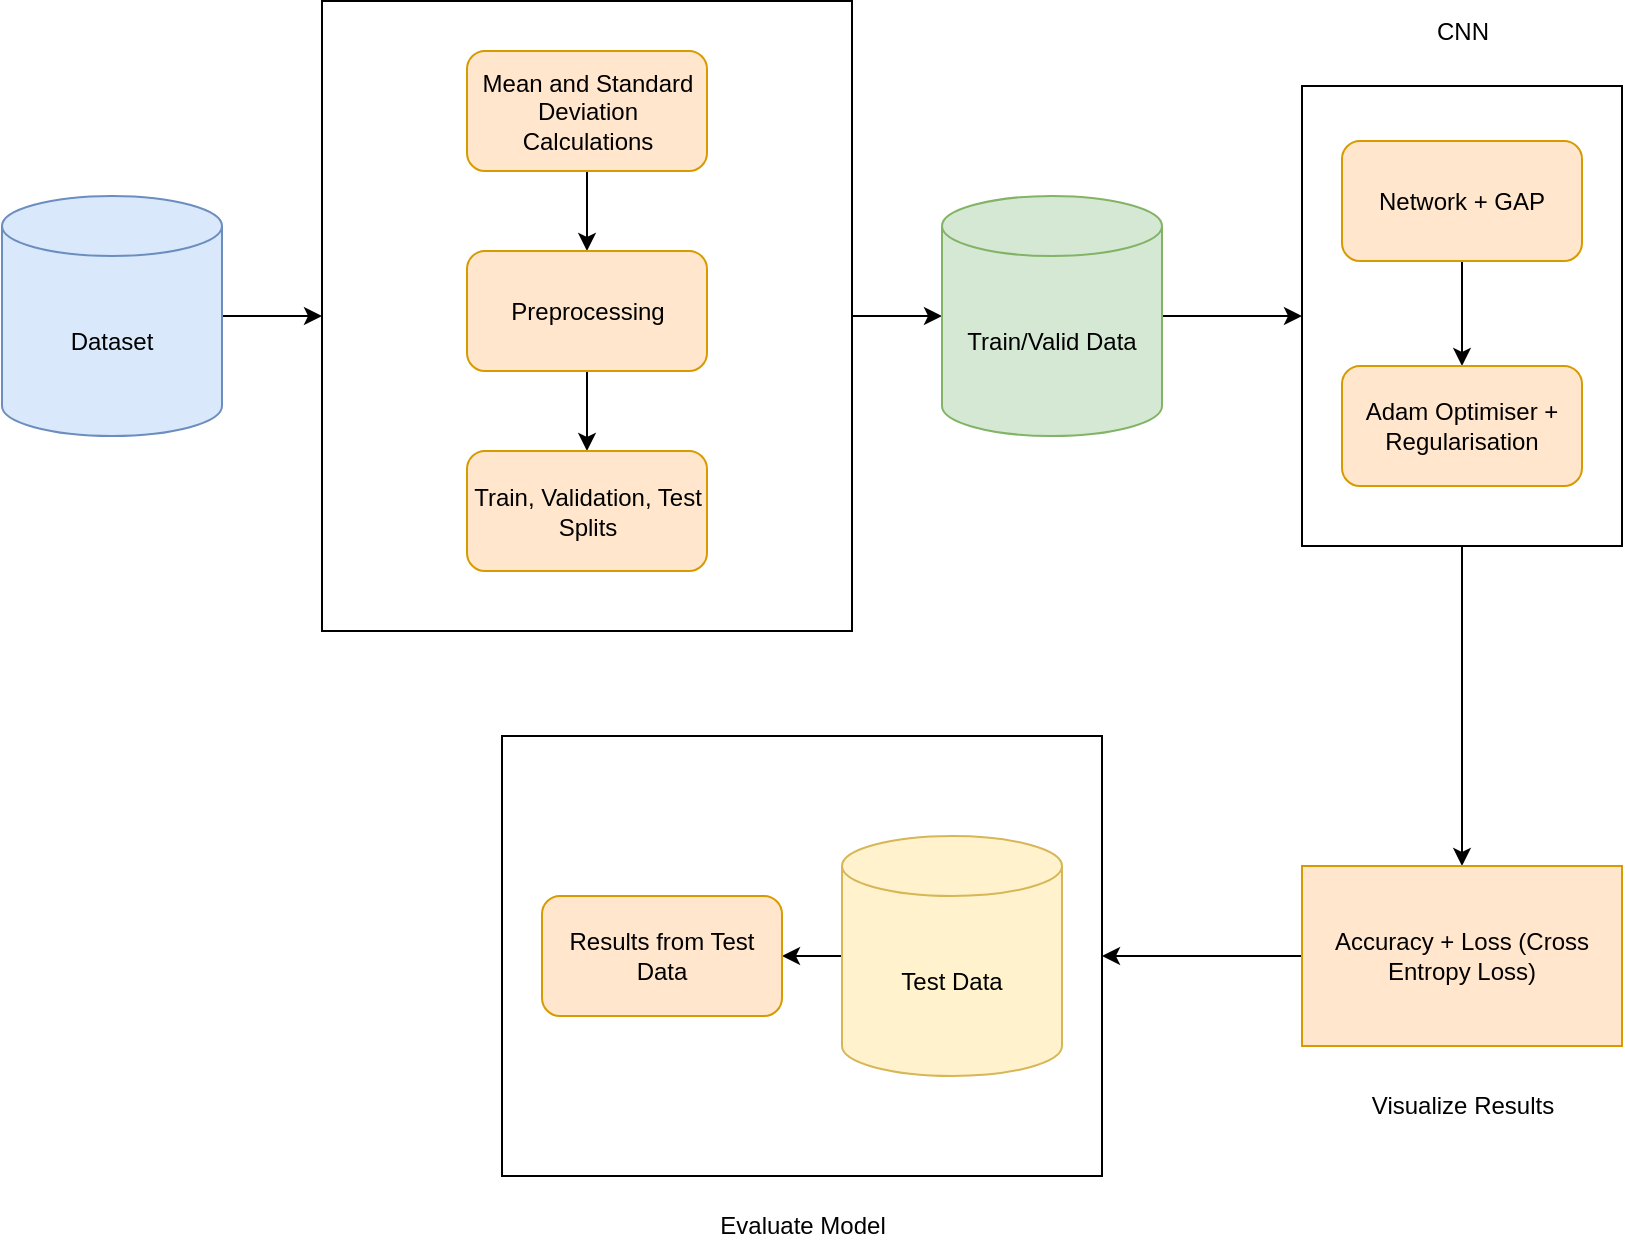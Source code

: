 <mxfile version="24.4.14" type="device">
  <diagram name="Page-1" id="sGh5zQkzzLlA1Nzq3D0c">
    <mxGraphModel dx="1314" dy="901" grid="1" gridSize="10" guides="1" tooltips="1" connect="1" arrows="1" fold="1" page="1" pageScale="1" pageWidth="827" pageHeight="1169" math="0" shadow="0">
      <root>
        <mxCell id="0" />
        <mxCell id="1" parent="0" />
        <mxCell id="qWC3rjEuu7V_VPdPeMbs-27" value="" style="edgeStyle=orthogonalEdgeStyle;rounded=0;orthogonalLoop=1;jettySize=auto;html=1;" edge="1" parent="1" source="qWC3rjEuu7V_VPdPeMbs-25" target="qWC3rjEuu7V_VPdPeMbs-26">
          <mxGeometry relative="1" as="geometry" />
        </mxCell>
        <mxCell id="qWC3rjEuu7V_VPdPeMbs-25" value="Dataset" style="shape=cylinder3;whiteSpace=wrap;html=1;boundedLbl=1;backgroundOutline=1;size=15;fillColor=#dae8fc;strokeColor=#6c8ebf;" vertex="1" parent="1">
          <mxGeometry x="90" y="160" width="110" height="120" as="geometry" />
        </mxCell>
        <mxCell id="qWC3rjEuu7V_VPdPeMbs-38" value="" style="edgeStyle=orthogonalEdgeStyle;rounded=0;orthogonalLoop=1;jettySize=auto;html=1;" edge="1" parent="1" source="qWC3rjEuu7V_VPdPeMbs-26" target="qWC3rjEuu7V_VPdPeMbs-37">
          <mxGeometry relative="1" as="geometry" />
        </mxCell>
        <mxCell id="qWC3rjEuu7V_VPdPeMbs-26" value="" style="whiteSpace=wrap;html=1;" vertex="1" parent="1">
          <mxGeometry x="250" y="62.5" width="265" height="315" as="geometry" />
        </mxCell>
        <mxCell id="qWC3rjEuu7V_VPdPeMbs-54" value="" style="edgeStyle=orthogonalEdgeStyle;rounded=0;orthogonalLoop=1;jettySize=auto;html=1;" edge="1" parent="1" source="qWC3rjEuu7V_VPdPeMbs-33" target="qWC3rjEuu7V_VPdPeMbs-34">
          <mxGeometry relative="1" as="geometry" />
        </mxCell>
        <mxCell id="qWC3rjEuu7V_VPdPeMbs-33" value="Mean and Standard Deviation Calculations" style="rounded=1;whiteSpace=wrap;html=1;fillColor=#ffe6cc;strokeColor=#d79b00;" vertex="1" parent="1">
          <mxGeometry x="322.5" y="87.5" width="120" height="60" as="geometry" />
        </mxCell>
        <mxCell id="qWC3rjEuu7V_VPdPeMbs-55" value="" style="edgeStyle=orthogonalEdgeStyle;rounded=0;orthogonalLoop=1;jettySize=auto;html=1;" edge="1" parent="1" source="qWC3rjEuu7V_VPdPeMbs-34" target="qWC3rjEuu7V_VPdPeMbs-36">
          <mxGeometry relative="1" as="geometry" />
        </mxCell>
        <mxCell id="qWC3rjEuu7V_VPdPeMbs-34" value="Preprocessing" style="rounded=1;whiteSpace=wrap;html=1;fillColor=#ffe6cc;strokeColor=#d79b00;" vertex="1" parent="1">
          <mxGeometry x="322.5" y="187.5" width="120" height="60" as="geometry" />
        </mxCell>
        <mxCell id="qWC3rjEuu7V_VPdPeMbs-36" value="Train, Validation, Test Splits" style="rounded=1;whiteSpace=wrap;html=1;fillColor=#ffe6cc;strokeColor=#d79b00;" vertex="1" parent="1">
          <mxGeometry x="322.5" y="287.5" width="120" height="60" as="geometry" />
        </mxCell>
        <mxCell id="qWC3rjEuu7V_VPdPeMbs-40" value="" style="edgeStyle=orthogonalEdgeStyle;rounded=0;orthogonalLoop=1;jettySize=auto;html=1;" edge="1" parent="1" source="qWC3rjEuu7V_VPdPeMbs-37" target="qWC3rjEuu7V_VPdPeMbs-39">
          <mxGeometry relative="1" as="geometry" />
        </mxCell>
        <mxCell id="qWC3rjEuu7V_VPdPeMbs-37" value="Train/Valid Data" style="shape=cylinder3;whiteSpace=wrap;html=1;boundedLbl=1;backgroundOutline=1;size=15;fillColor=#d5e8d4;strokeColor=#82b366;" vertex="1" parent="1">
          <mxGeometry x="560" y="160" width="110" height="120" as="geometry" />
        </mxCell>
        <mxCell id="qWC3rjEuu7V_VPdPeMbs-47" value="" style="edgeStyle=orthogonalEdgeStyle;rounded=0;orthogonalLoop=1;jettySize=auto;html=1;" edge="1" parent="1" source="qWC3rjEuu7V_VPdPeMbs-39" target="qWC3rjEuu7V_VPdPeMbs-46">
          <mxGeometry relative="1" as="geometry" />
        </mxCell>
        <mxCell id="qWC3rjEuu7V_VPdPeMbs-39" value="" style="whiteSpace=wrap;html=1;" vertex="1" parent="1">
          <mxGeometry x="740" y="105" width="160" height="230" as="geometry" />
        </mxCell>
        <mxCell id="qWC3rjEuu7V_VPdPeMbs-43" value="" style="edgeStyle=orthogonalEdgeStyle;rounded=0;orthogonalLoop=1;jettySize=auto;html=1;" edge="1" parent="1" source="qWC3rjEuu7V_VPdPeMbs-41" target="qWC3rjEuu7V_VPdPeMbs-42">
          <mxGeometry relative="1" as="geometry" />
        </mxCell>
        <mxCell id="qWC3rjEuu7V_VPdPeMbs-41" value="Network + GAP" style="rounded=1;whiteSpace=wrap;html=1;fillColor=#ffe6cc;strokeColor=#d79b00;" vertex="1" parent="1">
          <mxGeometry x="760" y="132.5" width="120" height="60" as="geometry" />
        </mxCell>
        <mxCell id="qWC3rjEuu7V_VPdPeMbs-42" value="Adam Optimiser + Regularisation" style="rounded=1;whiteSpace=wrap;html=1;fillColor=#ffe6cc;strokeColor=#d79b00;" vertex="1" parent="1">
          <mxGeometry x="760" y="245" width="120" height="60" as="geometry" />
        </mxCell>
        <mxCell id="qWC3rjEuu7V_VPdPeMbs-45" value="CNN" style="text;html=1;align=center;verticalAlign=middle;resizable=0;points=[];autosize=1;strokeColor=none;fillColor=none;" vertex="1" parent="1">
          <mxGeometry x="795" y="62.5" width="50" height="30" as="geometry" />
        </mxCell>
        <mxCell id="qWC3rjEuu7V_VPdPeMbs-50" value="" style="edgeStyle=orthogonalEdgeStyle;rounded=0;orthogonalLoop=1;jettySize=auto;html=1;" edge="1" parent="1" source="qWC3rjEuu7V_VPdPeMbs-46" target="qWC3rjEuu7V_VPdPeMbs-49">
          <mxGeometry relative="1" as="geometry" />
        </mxCell>
        <mxCell id="qWC3rjEuu7V_VPdPeMbs-46" value="Accuracy + Loss (Cross Entropy Loss)" style="whiteSpace=wrap;html=1;fillColor=#ffe6cc;strokeColor=#d79b00;" vertex="1" parent="1">
          <mxGeometry x="740" y="495" width="160" height="90" as="geometry" />
        </mxCell>
        <mxCell id="qWC3rjEuu7V_VPdPeMbs-48" value="Visualize Results" style="text;html=1;align=center;verticalAlign=middle;resizable=0;points=[];autosize=1;strokeColor=none;fillColor=none;" vertex="1" parent="1">
          <mxGeometry x="765" y="600" width="110" height="30" as="geometry" />
        </mxCell>
        <mxCell id="qWC3rjEuu7V_VPdPeMbs-49" value="" style="whiteSpace=wrap;html=1;" vertex="1" parent="1">
          <mxGeometry x="340" y="430" width="300" height="220" as="geometry" />
        </mxCell>
        <mxCell id="qWC3rjEuu7V_VPdPeMbs-56" value="" style="edgeStyle=orthogonalEdgeStyle;rounded=0;orthogonalLoop=1;jettySize=auto;html=1;" edge="1" parent="1" source="qWC3rjEuu7V_VPdPeMbs-51" target="qWC3rjEuu7V_VPdPeMbs-52">
          <mxGeometry relative="1" as="geometry" />
        </mxCell>
        <mxCell id="qWC3rjEuu7V_VPdPeMbs-51" value="Test Data" style="shape=cylinder3;whiteSpace=wrap;html=1;boundedLbl=1;backgroundOutline=1;size=15;fillColor=#fff2cc;strokeColor=#d6b656;" vertex="1" parent="1">
          <mxGeometry x="510" y="480" width="110" height="120" as="geometry" />
        </mxCell>
        <mxCell id="qWC3rjEuu7V_VPdPeMbs-52" value="Results from Test Data" style="rounded=1;whiteSpace=wrap;html=1;fillColor=#ffe6cc;strokeColor=#d79b00;" vertex="1" parent="1">
          <mxGeometry x="360" y="510" width="120" height="60" as="geometry" />
        </mxCell>
        <mxCell id="qWC3rjEuu7V_VPdPeMbs-53" value="Evaluate Model" style="text;html=1;align=center;verticalAlign=middle;resizable=0;points=[];autosize=1;strokeColor=none;fillColor=none;" vertex="1" parent="1">
          <mxGeometry x="435" y="660" width="110" height="30" as="geometry" />
        </mxCell>
      </root>
    </mxGraphModel>
  </diagram>
</mxfile>
